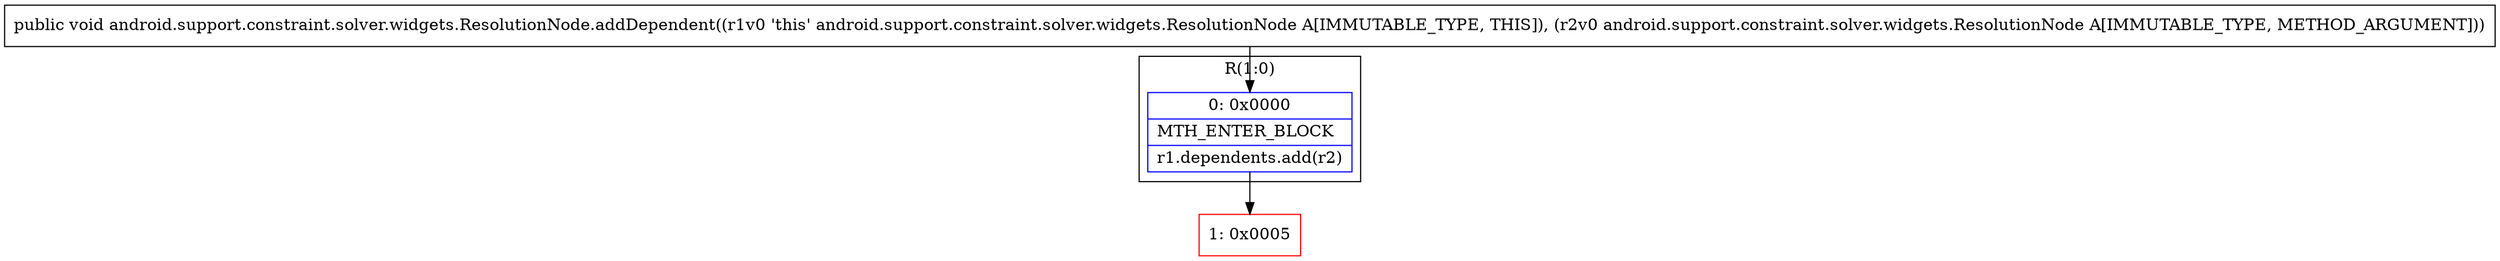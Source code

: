digraph "CFG forandroid.support.constraint.solver.widgets.ResolutionNode.addDependent(Landroid\/support\/constraint\/solver\/widgets\/ResolutionNode;)V" {
subgraph cluster_Region_1095396001 {
label = "R(1:0)";
node [shape=record,color=blue];
Node_0 [shape=record,label="{0\:\ 0x0000|MTH_ENTER_BLOCK\l|r1.dependents.add(r2)\l}"];
}
Node_1 [shape=record,color=red,label="{1\:\ 0x0005}"];
MethodNode[shape=record,label="{public void android.support.constraint.solver.widgets.ResolutionNode.addDependent((r1v0 'this' android.support.constraint.solver.widgets.ResolutionNode A[IMMUTABLE_TYPE, THIS]), (r2v0 android.support.constraint.solver.widgets.ResolutionNode A[IMMUTABLE_TYPE, METHOD_ARGUMENT])) }"];
MethodNode -> Node_0;
Node_0 -> Node_1;
}

